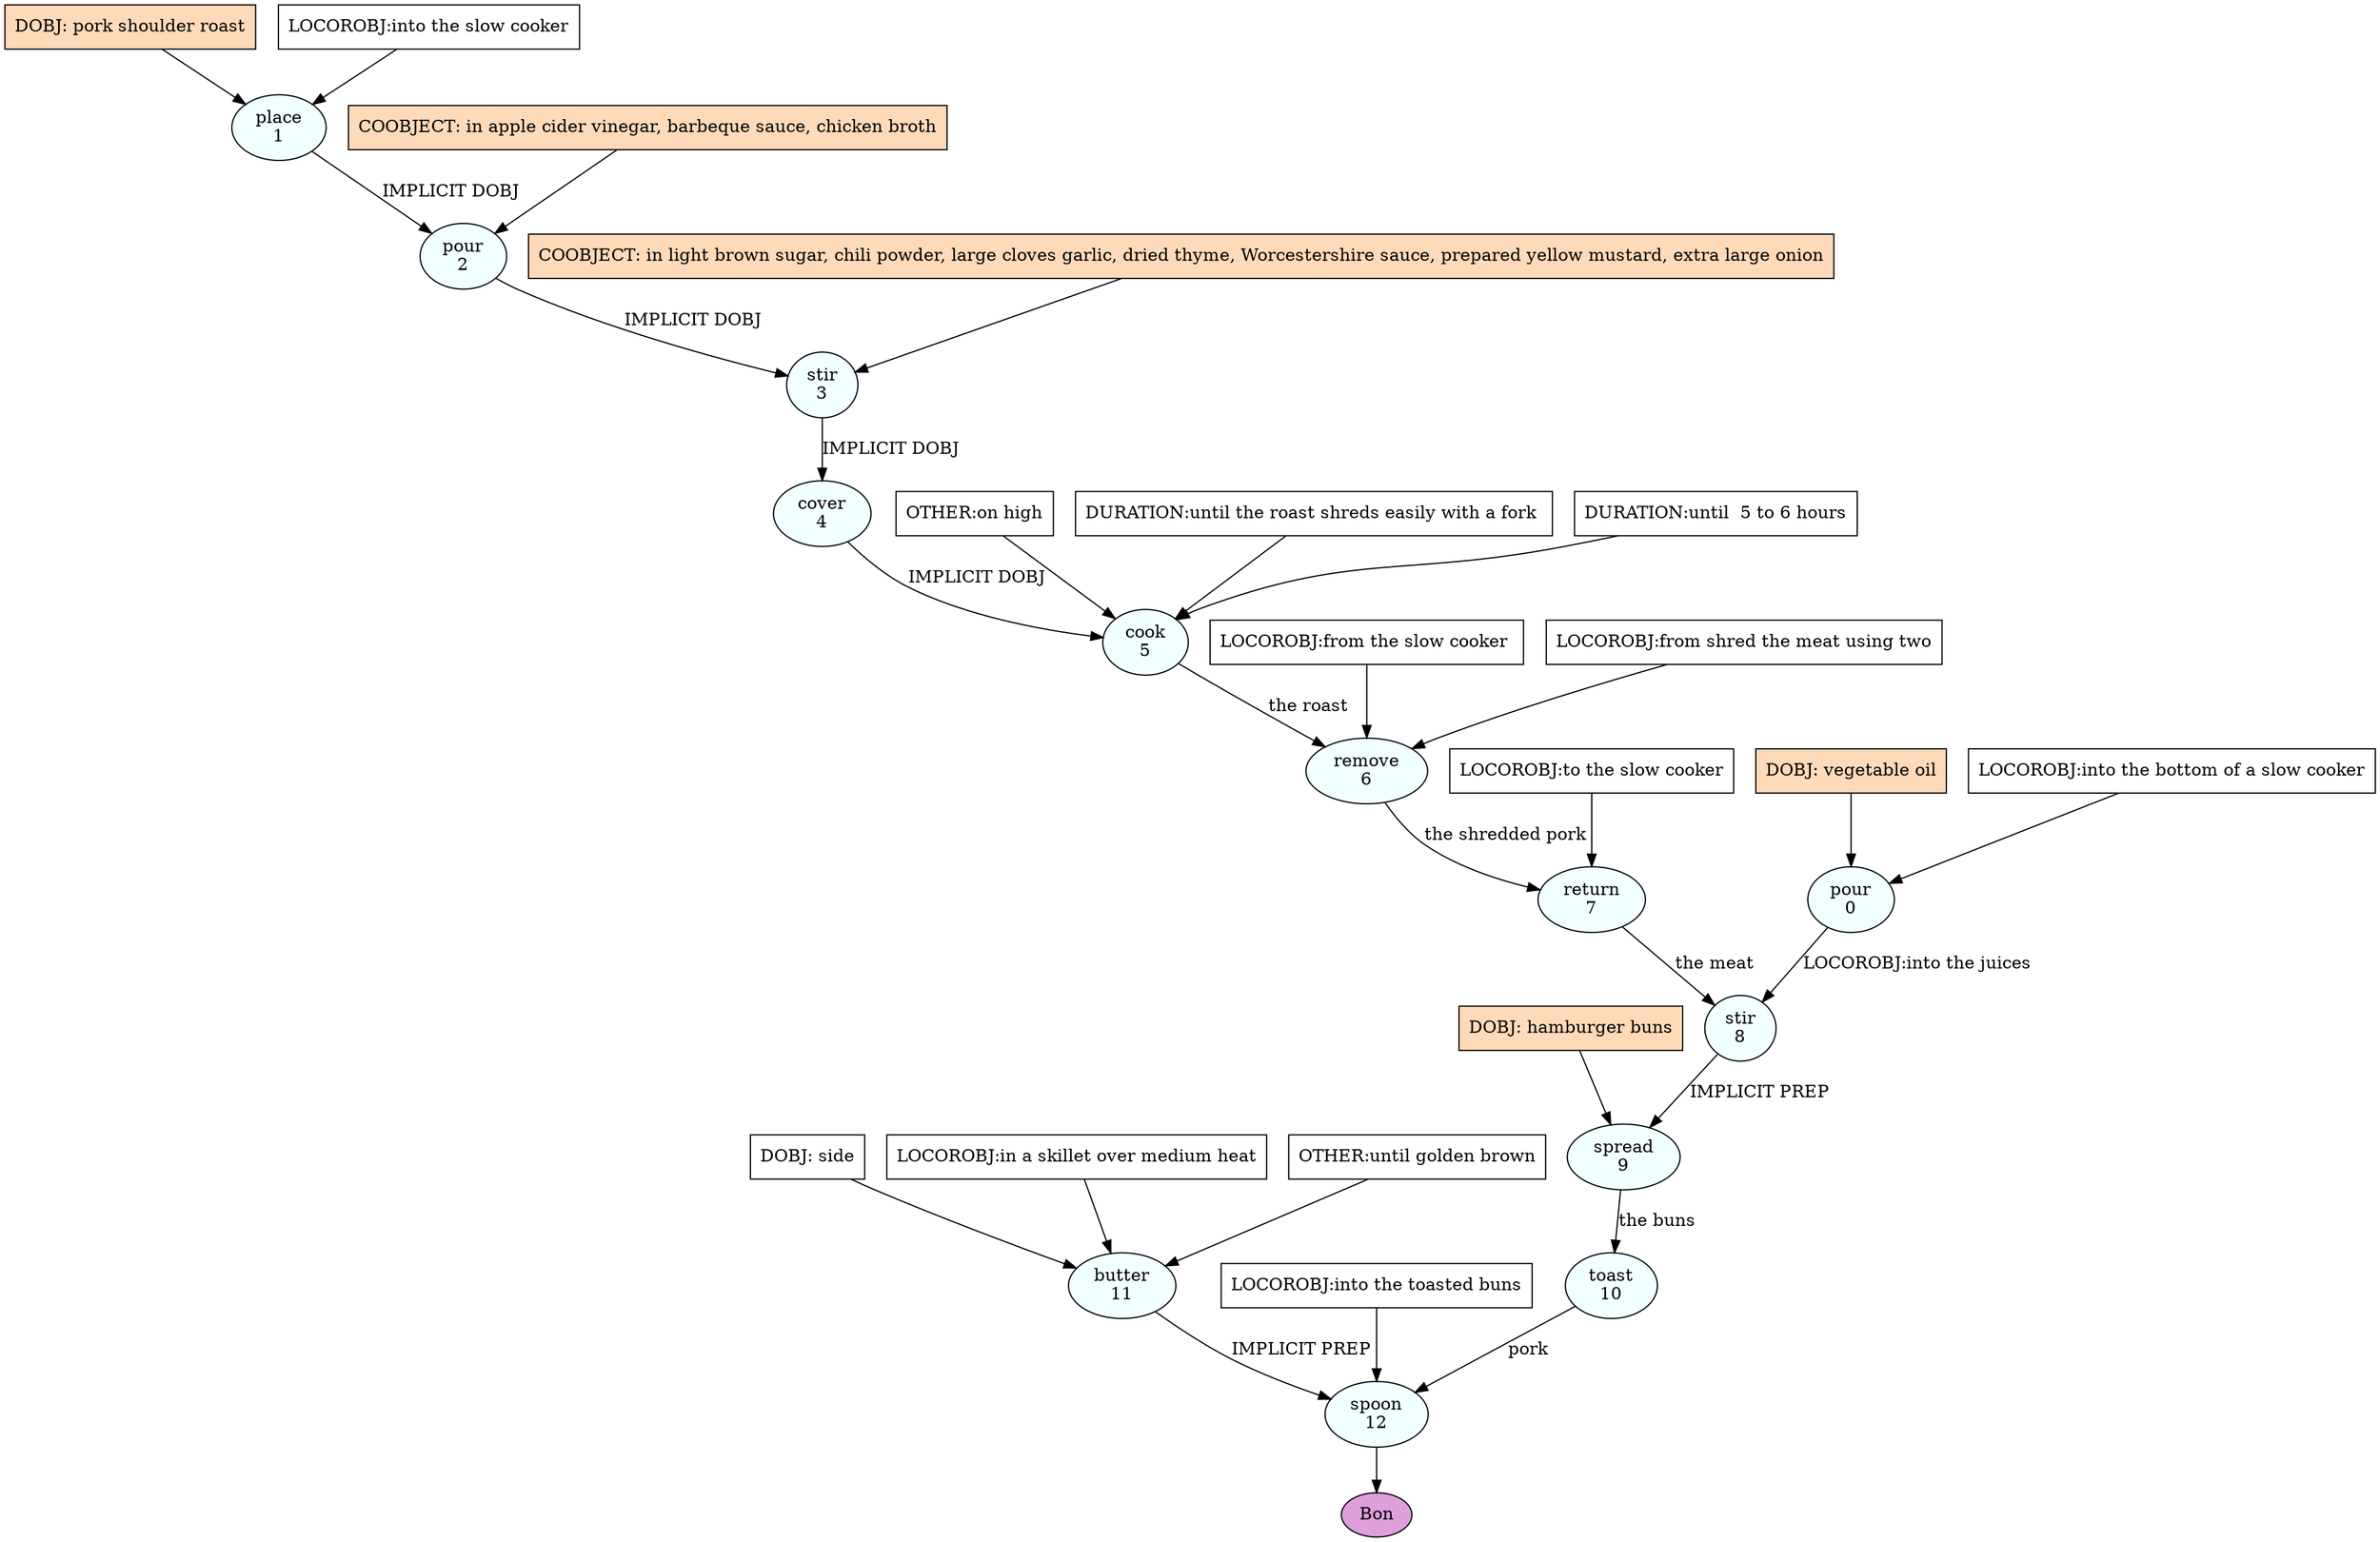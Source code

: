 digraph recipe {
E0[label="pour
0", shape=oval, style=filled, fillcolor=azure]
E1[label="place
1", shape=oval, style=filled, fillcolor=azure]
E2[label="pour
2", shape=oval, style=filled, fillcolor=azure]
E3[label="stir
3", shape=oval, style=filled, fillcolor=azure]
E4[label="cover
4", shape=oval, style=filled, fillcolor=azure]
E5[label="cook
5", shape=oval, style=filled, fillcolor=azure]
E6[label="remove
6", shape=oval, style=filled, fillcolor=azure]
E7[label="return
7", shape=oval, style=filled, fillcolor=azure]
E8[label="stir
8", shape=oval, style=filled, fillcolor=azure]
E9[label="spread
9", shape=oval, style=filled, fillcolor=azure]
E10[label="toast
10", shape=oval, style=filled, fillcolor=azure]
E11[label="butter
11", shape=oval, style=filled, fillcolor=azure]
E12[label="spoon
12", shape=oval, style=filled, fillcolor=azure]
D11[label="DOBJ: side", shape=box, style=filled, fillcolor=white]
D11 -> E11
P11_0[label="LOCOROBJ:in a skillet over medium heat", shape=box, style=filled, fillcolor=white]
P11_0 -> E11
P11_1[label="OTHER:until golden brown", shape=box, style=filled, fillcolor=white]
P11_1 -> E11
D0[label="DOBJ: vegetable oil", shape=box, style=filled, fillcolor=peachpuff]
D0 -> E0
P0_0[label="LOCOROBJ:into the bottom of a slow cooker", shape=box, style=filled, fillcolor=white]
P0_0 -> E0
D1[label="DOBJ: pork shoulder roast", shape=box, style=filled, fillcolor=peachpuff]
D1 -> E1
P1_0[label="LOCOROBJ:into the slow cooker", shape=box, style=filled, fillcolor=white]
P1_0 -> E1
E1 -> E2 [label="IMPLICIT DOBJ"]
P2_0_ing[label="COOBJECT: in apple cider vinegar, barbeque sauce, chicken broth", shape=box, style=filled, fillcolor=peachpuff]
P2_0_ing -> E2
E2 -> E3 [label="IMPLICIT DOBJ"]
P3_0_ing[label="COOBJECT: in light brown sugar, chili powder, large cloves garlic, dried thyme, Worcestershire sauce, prepared yellow mustard, extra large onion", shape=box, style=filled, fillcolor=peachpuff]
P3_0_ing -> E3
E3 -> E4 [label="IMPLICIT DOBJ"]
E4 -> E5 [label="IMPLICIT DOBJ"]
P5_0_0[label="OTHER:on high", shape=box, style=filled, fillcolor=white]
P5_0_0 -> E5
P5_1_0[label="DURATION:until the roast shreds easily with a fork ", shape=box, style=filled, fillcolor=white]
P5_1_0 -> E5
P5_1_1[label="DURATION:until  5 to 6 hours", shape=box, style=filled, fillcolor=white]
P5_1_1 -> E5
E5 -> E6 [label="the roast"]
P6_0_0[label="LOCOROBJ:from the slow cooker ", shape=box, style=filled, fillcolor=white]
P6_0_0 -> E6
P6_0_1[label="LOCOROBJ:from shred the meat using two", shape=box, style=filled, fillcolor=white]
P6_0_1 -> E6
E6 -> E7 [label="the shredded pork"]
P7_0_0[label="LOCOROBJ:to the slow cooker", shape=box, style=filled, fillcolor=white]
P7_0_0 -> E7
E7 -> E8 [label="the meat"]
E0 -> E8 [label="LOCOROBJ:into the juices"]
D9_ing[label="DOBJ: hamburger buns", shape=box, style=filled, fillcolor=peachpuff]
D9_ing -> E9
E8 -> E9 [label="IMPLICIT PREP"]
E9 -> E10 [label="the buns"]
E10 -> E12 [label="pork"]
E11 -> E12 [label="IMPLICIT PREP"]
P12_1_0[label="LOCOROBJ:into the toasted buns", shape=box, style=filled, fillcolor=white]
P12_1_0 -> E12
EOR[label="Bon", shape=oval, style=filled, fillcolor=plum]
E12 -> EOR
}
